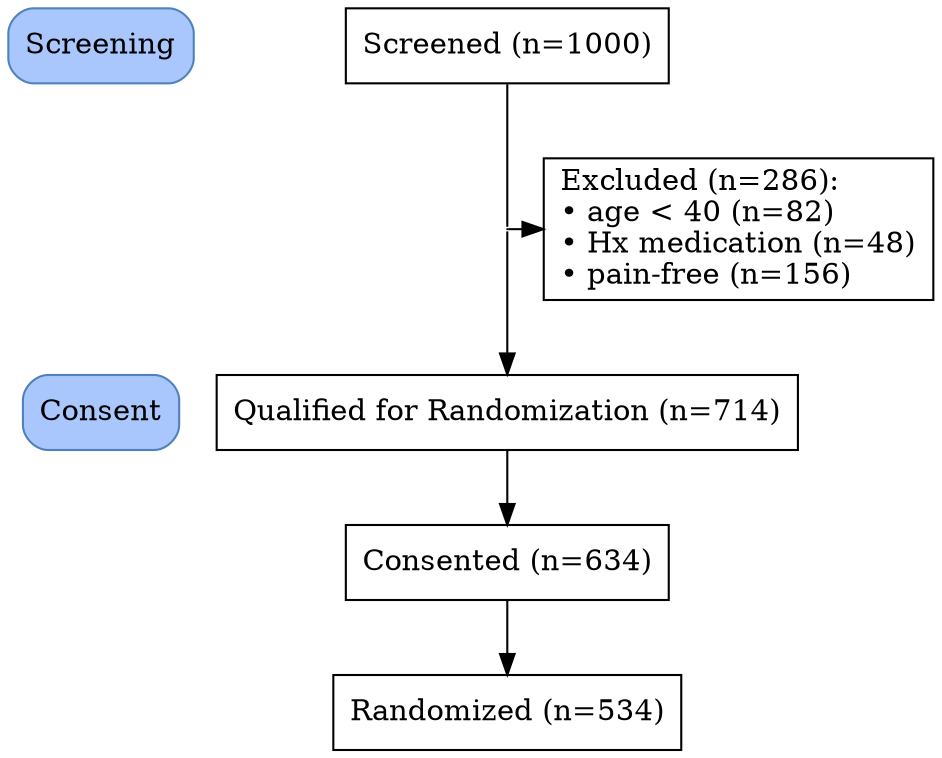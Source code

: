 digraph consort_diagram {
  graph [layout = dot]

node [shape = rectangle, style = "rounded,filled", fillcolor = "#A9C7FD" color = "#4F81BD"]
label6 [label = "Screening"]
label7 [label = "Consent"]


edge[style=invis];
label6 -> label7;


# node definitions with substituted label text
  node [shape = rectangle, fillcolor = Biege, style="", fillcolor = "", color = ""]

node1 [label = "Screened (n=1000)"]
node2 [label = "Excluded (n=286):\l• age < 40 (n=82)\l• Hx medication (n=48)\l• pain-free (n=156)\l"]
node3 [label = "Qualified for Randomization (n=714)"]
node4 [label = "Consented (n=634)"]
node5 [label = "Randomized (n=534)"]


## Invisible point node for joints

node [shape = point, width = 0]

P1

subgraph {
  rank = same; rankdir = LR; P1; node2;
  }
subgraph {
  rank = same; rankdir = LR; label7;  node3;
  }
subgraph {
  rank = same; rankdir = LR; node4;
  }
subgraph {
  rank = same; rankdir = LR; node5;
  }
subgraph {
  rank = same; rankdir = LR; label6; node1;
  }

edge[style=""];

node1 -> P1 [arrowhead = none];
P1 -> node2;
P1 -> node3;
node3 -> node4;
node4 -> node5;


}
